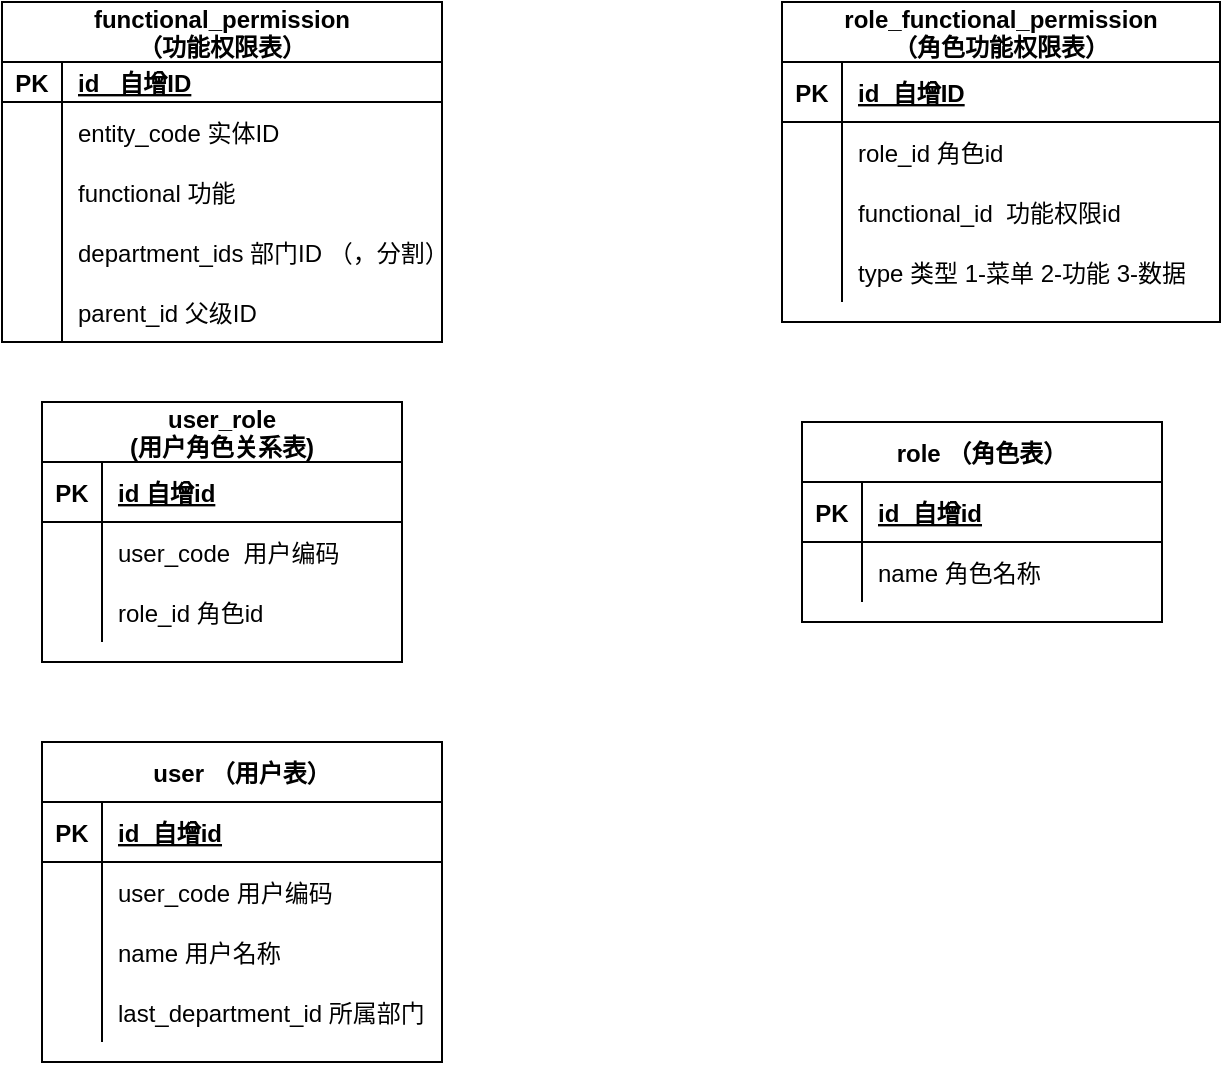<mxfile version="13.10.4" type="github">
  <diagram id="RQpqHFpnzPIUH-CM5aDS" name="Page-1">
    <mxGraphModel dx="922" dy="544" grid="1" gridSize="10" guides="1" tooltips="1" connect="1" arrows="1" fold="1" page="1" pageScale="1" pageWidth="827" pageHeight="1169" math="0" shadow="0">
      <root>
        <mxCell id="0" />
        <mxCell id="1" parent="0" />
        <mxCell id="1NheDvkulnPa5VNXS3Xh-5" value="functional_permission&#xa;（功能权限表）" style="shape=table;startSize=30;container=1;collapsible=1;childLayout=tableLayout;fixedRows=1;rowLines=0;fontStyle=1;align=center;resizeLast=1;" vertex="1" parent="1">
          <mxGeometry x="90" y="60" width="220" height="170" as="geometry" />
        </mxCell>
        <mxCell id="1NheDvkulnPa5VNXS3Xh-6" value="" style="shape=partialRectangle;collapsible=0;dropTarget=0;pointerEvents=0;fillColor=none;top=0;left=0;bottom=1;right=0;points=[[0,0.5],[1,0.5]];portConstraint=eastwest;" vertex="1" parent="1NheDvkulnPa5VNXS3Xh-5">
          <mxGeometry y="30" width="220" height="20" as="geometry" />
        </mxCell>
        <mxCell id="1NheDvkulnPa5VNXS3Xh-7" value="PK" style="shape=partialRectangle;connectable=0;fillColor=none;top=0;left=0;bottom=0;right=0;fontStyle=1;overflow=hidden;" vertex="1" parent="1NheDvkulnPa5VNXS3Xh-6">
          <mxGeometry width="30" height="20" as="geometry" />
        </mxCell>
        <mxCell id="1NheDvkulnPa5VNXS3Xh-8" value="id   自增ID" style="shape=partialRectangle;connectable=0;fillColor=none;top=0;left=0;bottom=0;right=0;align=left;spacingLeft=6;fontStyle=5;overflow=hidden;" vertex="1" parent="1NheDvkulnPa5VNXS3Xh-6">
          <mxGeometry x="30" width="190" height="20" as="geometry" />
        </mxCell>
        <mxCell id="1NheDvkulnPa5VNXS3Xh-9" value="" style="shape=partialRectangle;collapsible=0;dropTarget=0;pointerEvents=0;fillColor=none;top=0;left=0;bottom=0;right=0;points=[[0,0.5],[1,0.5]];portConstraint=eastwest;" vertex="1" parent="1NheDvkulnPa5VNXS3Xh-5">
          <mxGeometry y="50" width="220" height="30" as="geometry" />
        </mxCell>
        <mxCell id="1NheDvkulnPa5VNXS3Xh-10" value="" style="shape=partialRectangle;connectable=0;fillColor=none;top=0;left=0;bottom=0;right=0;editable=1;overflow=hidden;" vertex="1" parent="1NheDvkulnPa5VNXS3Xh-9">
          <mxGeometry width="30" height="30" as="geometry" />
        </mxCell>
        <mxCell id="1NheDvkulnPa5VNXS3Xh-11" value="entity_code 实体ID" style="shape=partialRectangle;connectable=0;fillColor=none;top=0;left=0;bottom=0;right=0;align=left;spacingLeft=6;overflow=hidden;" vertex="1" parent="1NheDvkulnPa5VNXS3Xh-9">
          <mxGeometry x="30" width="190" height="30" as="geometry" />
        </mxCell>
        <mxCell id="1NheDvkulnPa5VNXS3Xh-12" value="" style="shape=partialRectangle;collapsible=0;dropTarget=0;pointerEvents=0;fillColor=none;top=0;left=0;bottom=0;right=0;points=[[0,0.5],[1,0.5]];portConstraint=eastwest;" vertex="1" parent="1NheDvkulnPa5VNXS3Xh-5">
          <mxGeometry y="80" width="220" height="30" as="geometry" />
        </mxCell>
        <mxCell id="1NheDvkulnPa5VNXS3Xh-13" value="" style="shape=partialRectangle;connectable=0;fillColor=none;top=0;left=0;bottom=0;right=0;editable=1;overflow=hidden;" vertex="1" parent="1NheDvkulnPa5VNXS3Xh-12">
          <mxGeometry width="30" height="30" as="geometry" />
        </mxCell>
        <mxCell id="1NheDvkulnPa5VNXS3Xh-14" value="functional 功能" style="shape=partialRectangle;connectable=0;fillColor=none;top=0;left=0;bottom=0;right=0;align=left;spacingLeft=6;overflow=hidden;" vertex="1" parent="1NheDvkulnPa5VNXS3Xh-12">
          <mxGeometry x="30" width="190" height="30" as="geometry" />
        </mxCell>
        <mxCell id="1NheDvkulnPa5VNXS3Xh-15" value="" style="shape=partialRectangle;collapsible=0;dropTarget=0;pointerEvents=0;fillColor=none;top=0;left=0;bottom=0;right=0;points=[[0,0.5],[1,0.5]];portConstraint=eastwest;" vertex="1" parent="1NheDvkulnPa5VNXS3Xh-5">
          <mxGeometry y="110" width="220" height="30" as="geometry" />
        </mxCell>
        <mxCell id="1NheDvkulnPa5VNXS3Xh-16" value="" style="shape=partialRectangle;connectable=0;fillColor=none;top=0;left=0;bottom=0;right=0;editable=1;overflow=hidden;" vertex="1" parent="1NheDvkulnPa5VNXS3Xh-15">
          <mxGeometry width="30" height="30" as="geometry" />
        </mxCell>
        <mxCell id="1NheDvkulnPa5VNXS3Xh-17" value="department_ids 部门ID （，分割）" style="shape=partialRectangle;connectable=0;fillColor=none;top=0;left=0;bottom=0;right=0;align=left;spacingLeft=6;overflow=hidden;" vertex="1" parent="1NheDvkulnPa5VNXS3Xh-15">
          <mxGeometry x="30" width="190" height="30" as="geometry" />
        </mxCell>
        <mxCell id="1NheDvkulnPa5VNXS3Xh-47" style="shape=partialRectangle;collapsible=0;dropTarget=0;pointerEvents=0;fillColor=none;top=0;left=0;bottom=0;right=0;points=[[0,0.5],[1,0.5]];portConstraint=eastwest;" vertex="1" parent="1NheDvkulnPa5VNXS3Xh-5">
          <mxGeometry y="140" width="220" height="30" as="geometry" />
        </mxCell>
        <mxCell id="1NheDvkulnPa5VNXS3Xh-48" style="shape=partialRectangle;connectable=0;fillColor=none;top=0;left=0;bottom=0;right=0;editable=1;overflow=hidden;" vertex="1" parent="1NheDvkulnPa5VNXS3Xh-47">
          <mxGeometry width="30" height="30" as="geometry" />
        </mxCell>
        <mxCell id="1NheDvkulnPa5VNXS3Xh-49" value="parent_id 父级ID" style="shape=partialRectangle;connectable=0;fillColor=none;top=0;left=0;bottom=0;right=0;align=left;spacingLeft=6;overflow=hidden;" vertex="1" parent="1NheDvkulnPa5VNXS3Xh-47">
          <mxGeometry x="30" width="190" height="30" as="geometry" />
        </mxCell>
        <mxCell id="1NheDvkulnPa5VNXS3Xh-63" value="role_functional_permission&#xa;（角色功能权限表）" style="shape=table;startSize=30;container=1;collapsible=1;childLayout=tableLayout;fixedRows=1;rowLines=0;fontStyle=1;align=center;resizeLast=1;" vertex="1" parent="1">
          <mxGeometry x="480" y="60" width="219" height="160" as="geometry" />
        </mxCell>
        <mxCell id="1NheDvkulnPa5VNXS3Xh-64" value="" style="shape=partialRectangle;collapsible=0;dropTarget=0;pointerEvents=0;fillColor=none;top=0;left=0;bottom=1;right=0;points=[[0,0.5],[1,0.5]];portConstraint=eastwest;" vertex="1" parent="1NheDvkulnPa5VNXS3Xh-63">
          <mxGeometry y="30" width="219" height="30" as="geometry" />
        </mxCell>
        <mxCell id="1NheDvkulnPa5VNXS3Xh-65" value="PK" style="shape=partialRectangle;connectable=0;fillColor=none;top=0;left=0;bottom=0;right=0;fontStyle=1;overflow=hidden;" vertex="1" parent="1NheDvkulnPa5VNXS3Xh-64">
          <mxGeometry width="30" height="30" as="geometry" />
        </mxCell>
        <mxCell id="1NheDvkulnPa5VNXS3Xh-66" value="id  自增ID" style="shape=partialRectangle;connectable=0;fillColor=none;top=0;left=0;bottom=0;right=0;align=left;spacingLeft=6;fontStyle=5;overflow=hidden;" vertex="1" parent="1NheDvkulnPa5VNXS3Xh-64">
          <mxGeometry x="30" width="189" height="30" as="geometry" />
        </mxCell>
        <mxCell id="1NheDvkulnPa5VNXS3Xh-67" value="" style="shape=partialRectangle;collapsible=0;dropTarget=0;pointerEvents=0;fillColor=none;top=0;left=0;bottom=0;right=0;points=[[0,0.5],[1,0.5]];portConstraint=eastwest;" vertex="1" parent="1NheDvkulnPa5VNXS3Xh-63">
          <mxGeometry y="60" width="219" height="30" as="geometry" />
        </mxCell>
        <mxCell id="1NheDvkulnPa5VNXS3Xh-68" value="" style="shape=partialRectangle;connectable=0;fillColor=none;top=0;left=0;bottom=0;right=0;editable=1;overflow=hidden;" vertex="1" parent="1NheDvkulnPa5VNXS3Xh-67">
          <mxGeometry width="30" height="30" as="geometry" />
        </mxCell>
        <mxCell id="1NheDvkulnPa5VNXS3Xh-69" value="role_id 角色id" style="shape=partialRectangle;connectable=0;fillColor=none;top=0;left=0;bottom=0;right=0;align=left;spacingLeft=6;overflow=hidden;" vertex="1" parent="1NheDvkulnPa5VNXS3Xh-67">
          <mxGeometry x="30" width="189" height="30" as="geometry" />
        </mxCell>
        <mxCell id="1NheDvkulnPa5VNXS3Xh-70" value="" style="shape=partialRectangle;collapsible=0;dropTarget=0;pointerEvents=0;fillColor=none;top=0;left=0;bottom=0;right=0;points=[[0,0.5],[1,0.5]];portConstraint=eastwest;" vertex="1" parent="1NheDvkulnPa5VNXS3Xh-63">
          <mxGeometry y="90" width="219" height="30" as="geometry" />
        </mxCell>
        <mxCell id="1NheDvkulnPa5VNXS3Xh-71" value="" style="shape=partialRectangle;connectable=0;fillColor=none;top=0;left=0;bottom=0;right=0;editable=1;overflow=hidden;" vertex="1" parent="1NheDvkulnPa5VNXS3Xh-70">
          <mxGeometry width="30" height="30" as="geometry" />
        </mxCell>
        <mxCell id="1NheDvkulnPa5VNXS3Xh-72" value="functional_id  功能权限id" style="shape=partialRectangle;connectable=0;fillColor=none;top=0;left=0;bottom=0;right=0;align=left;spacingLeft=6;overflow=hidden;" vertex="1" parent="1NheDvkulnPa5VNXS3Xh-70">
          <mxGeometry x="30" width="189" height="30" as="geometry" />
        </mxCell>
        <mxCell id="1NheDvkulnPa5VNXS3Xh-73" value="" style="shape=partialRectangle;collapsible=0;dropTarget=0;pointerEvents=0;fillColor=none;top=0;left=0;bottom=0;right=0;points=[[0,0.5],[1,0.5]];portConstraint=eastwest;" vertex="1" parent="1NheDvkulnPa5VNXS3Xh-63">
          <mxGeometry y="120" width="219" height="30" as="geometry" />
        </mxCell>
        <mxCell id="1NheDvkulnPa5VNXS3Xh-74" value="" style="shape=partialRectangle;connectable=0;fillColor=none;top=0;left=0;bottom=0;right=0;editable=1;overflow=hidden;" vertex="1" parent="1NheDvkulnPa5VNXS3Xh-73">
          <mxGeometry width="30" height="30" as="geometry" />
        </mxCell>
        <mxCell id="1NheDvkulnPa5VNXS3Xh-75" value="type 类型 1-菜单 2-功能 3-数据" style="shape=partialRectangle;connectable=0;fillColor=none;top=0;left=0;bottom=0;right=0;align=left;spacingLeft=6;overflow=hidden;" vertex="1" parent="1NheDvkulnPa5VNXS3Xh-73">
          <mxGeometry x="30" width="189" height="30" as="geometry" />
        </mxCell>
        <mxCell id="1NheDvkulnPa5VNXS3Xh-76" value="role （角色表）" style="shape=table;startSize=30;container=1;collapsible=1;childLayout=tableLayout;fixedRows=1;rowLines=0;fontStyle=1;align=center;resizeLast=1;" vertex="1" parent="1">
          <mxGeometry x="490" y="270" width="180" height="100" as="geometry" />
        </mxCell>
        <mxCell id="1NheDvkulnPa5VNXS3Xh-77" value="" style="shape=partialRectangle;collapsible=0;dropTarget=0;pointerEvents=0;fillColor=none;top=0;left=0;bottom=1;right=0;points=[[0,0.5],[1,0.5]];portConstraint=eastwest;" vertex="1" parent="1NheDvkulnPa5VNXS3Xh-76">
          <mxGeometry y="30" width="180" height="30" as="geometry" />
        </mxCell>
        <mxCell id="1NheDvkulnPa5VNXS3Xh-78" value="PK" style="shape=partialRectangle;connectable=0;fillColor=none;top=0;left=0;bottom=0;right=0;fontStyle=1;overflow=hidden;" vertex="1" parent="1NheDvkulnPa5VNXS3Xh-77">
          <mxGeometry width="30" height="30" as="geometry" />
        </mxCell>
        <mxCell id="1NheDvkulnPa5VNXS3Xh-79" value="id  自增id" style="shape=partialRectangle;connectable=0;fillColor=none;top=0;left=0;bottom=0;right=0;align=left;spacingLeft=6;fontStyle=5;overflow=hidden;" vertex="1" parent="1NheDvkulnPa5VNXS3Xh-77">
          <mxGeometry x="30" width="150" height="30" as="geometry" />
        </mxCell>
        <mxCell id="1NheDvkulnPa5VNXS3Xh-80" value="" style="shape=partialRectangle;collapsible=0;dropTarget=0;pointerEvents=0;fillColor=none;top=0;left=0;bottom=0;right=0;points=[[0,0.5],[1,0.5]];portConstraint=eastwest;" vertex="1" parent="1NheDvkulnPa5VNXS3Xh-76">
          <mxGeometry y="60" width="180" height="30" as="geometry" />
        </mxCell>
        <mxCell id="1NheDvkulnPa5VNXS3Xh-81" value="" style="shape=partialRectangle;connectable=0;fillColor=none;top=0;left=0;bottom=0;right=0;editable=1;overflow=hidden;" vertex="1" parent="1NheDvkulnPa5VNXS3Xh-80">
          <mxGeometry width="30" height="30" as="geometry" />
        </mxCell>
        <mxCell id="1NheDvkulnPa5VNXS3Xh-82" value="name 角色名称" style="shape=partialRectangle;connectable=0;fillColor=none;top=0;left=0;bottom=0;right=0;align=left;spacingLeft=6;overflow=hidden;" vertex="1" parent="1NheDvkulnPa5VNXS3Xh-80">
          <mxGeometry x="30" width="150" height="30" as="geometry" />
        </mxCell>
        <mxCell id="1NheDvkulnPa5VNXS3Xh-89" value="user_role &#xa;(用户角色关系表)" style="shape=table;startSize=30;container=1;collapsible=1;childLayout=tableLayout;fixedRows=1;rowLines=0;fontStyle=1;align=center;resizeLast=1;" vertex="1" parent="1">
          <mxGeometry x="110" y="260" width="180" height="130" as="geometry" />
        </mxCell>
        <mxCell id="1NheDvkulnPa5VNXS3Xh-90" value="" style="shape=partialRectangle;collapsible=0;dropTarget=0;pointerEvents=0;fillColor=none;top=0;left=0;bottom=1;right=0;points=[[0,0.5],[1,0.5]];portConstraint=eastwest;" vertex="1" parent="1NheDvkulnPa5VNXS3Xh-89">
          <mxGeometry y="30" width="180" height="30" as="geometry" />
        </mxCell>
        <mxCell id="1NheDvkulnPa5VNXS3Xh-91" value="PK" style="shape=partialRectangle;connectable=0;fillColor=none;top=0;left=0;bottom=0;right=0;fontStyle=1;overflow=hidden;" vertex="1" parent="1NheDvkulnPa5VNXS3Xh-90">
          <mxGeometry width="30" height="30" as="geometry" />
        </mxCell>
        <mxCell id="1NheDvkulnPa5VNXS3Xh-92" value="id 自增id" style="shape=partialRectangle;connectable=0;fillColor=none;top=0;left=0;bottom=0;right=0;align=left;spacingLeft=6;fontStyle=5;overflow=hidden;" vertex="1" parent="1NheDvkulnPa5VNXS3Xh-90">
          <mxGeometry x="30" width="150" height="30" as="geometry" />
        </mxCell>
        <mxCell id="1NheDvkulnPa5VNXS3Xh-93" value="" style="shape=partialRectangle;collapsible=0;dropTarget=0;pointerEvents=0;fillColor=none;top=0;left=0;bottom=0;right=0;points=[[0,0.5],[1,0.5]];portConstraint=eastwest;" vertex="1" parent="1NheDvkulnPa5VNXS3Xh-89">
          <mxGeometry y="60" width="180" height="30" as="geometry" />
        </mxCell>
        <mxCell id="1NheDvkulnPa5VNXS3Xh-94" value="" style="shape=partialRectangle;connectable=0;fillColor=none;top=0;left=0;bottom=0;right=0;editable=1;overflow=hidden;" vertex="1" parent="1NheDvkulnPa5VNXS3Xh-93">
          <mxGeometry width="30" height="30" as="geometry" />
        </mxCell>
        <mxCell id="1NheDvkulnPa5VNXS3Xh-95" value="user_code  用户编码" style="shape=partialRectangle;connectable=0;fillColor=none;top=0;left=0;bottom=0;right=0;align=left;spacingLeft=6;overflow=hidden;" vertex="1" parent="1NheDvkulnPa5VNXS3Xh-93">
          <mxGeometry x="30" width="150" height="30" as="geometry" />
        </mxCell>
        <mxCell id="1NheDvkulnPa5VNXS3Xh-96" value="" style="shape=partialRectangle;collapsible=0;dropTarget=0;pointerEvents=0;fillColor=none;top=0;left=0;bottom=0;right=0;points=[[0,0.5],[1,0.5]];portConstraint=eastwest;" vertex="1" parent="1NheDvkulnPa5VNXS3Xh-89">
          <mxGeometry y="90" width="180" height="30" as="geometry" />
        </mxCell>
        <mxCell id="1NheDvkulnPa5VNXS3Xh-97" value="" style="shape=partialRectangle;connectable=0;fillColor=none;top=0;left=0;bottom=0;right=0;editable=1;overflow=hidden;" vertex="1" parent="1NheDvkulnPa5VNXS3Xh-96">
          <mxGeometry width="30" height="30" as="geometry" />
        </mxCell>
        <mxCell id="1NheDvkulnPa5VNXS3Xh-98" value="role_id 角色id" style="shape=partialRectangle;connectable=0;fillColor=none;top=0;left=0;bottom=0;right=0;align=left;spacingLeft=6;overflow=hidden;" vertex="1" parent="1NheDvkulnPa5VNXS3Xh-96">
          <mxGeometry x="30" width="150" height="30" as="geometry" />
        </mxCell>
        <mxCell id="1NheDvkulnPa5VNXS3Xh-102" value="user （用户表）" style="shape=table;startSize=30;container=1;collapsible=1;childLayout=tableLayout;fixedRows=1;rowLines=0;fontStyle=1;align=center;resizeLast=1;" vertex="1" parent="1">
          <mxGeometry x="110" y="430" width="200" height="160" as="geometry" />
        </mxCell>
        <mxCell id="1NheDvkulnPa5VNXS3Xh-103" value="" style="shape=partialRectangle;collapsible=0;dropTarget=0;pointerEvents=0;fillColor=none;top=0;left=0;bottom=1;right=0;points=[[0,0.5],[1,0.5]];portConstraint=eastwest;" vertex="1" parent="1NheDvkulnPa5VNXS3Xh-102">
          <mxGeometry y="30" width="200" height="30" as="geometry" />
        </mxCell>
        <mxCell id="1NheDvkulnPa5VNXS3Xh-104" value="PK" style="shape=partialRectangle;connectable=0;fillColor=none;top=0;left=0;bottom=0;right=0;fontStyle=1;overflow=hidden;" vertex="1" parent="1NheDvkulnPa5VNXS3Xh-103">
          <mxGeometry width="30" height="30" as="geometry" />
        </mxCell>
        <mxCell id="1NheDvkulnPa5VNXS3Xh-105" value="id  自增id" style="shape=partialRectangle;connectable=0;fillColor=none;top=0;left=0;bottom=0;right=0;align=left;spacingLeft=6;fontStyle=5;overflow=hidden;" vertex="1" parent="1NheDvkulnPa5VNXS3Xh-103">
          <mxGeometry x="30" width="170" height="30" as="geometry" />
        </mxCell>
        <mxCell id="1NheDvkulnPa5VNXS3Xh-106" value="" style="shape=partialRectangle;collapsible=0;dropTarget=0;pointerEvents=0;fillColor=none;top=0;left=0;bottom=0;right=0;points=[[0,0.5],[1,0.5]];portConstraint=eastwest;" vertex="1" parent="1NheDvkulnPa5VNXS3Xh-102">
          <mxGeometry y="60" width="200" height="30" as="geometry" />
        </mxCell>
        <mxCell id="1NheDvkulnPa5VNXS3Xh-107" value="" style="shape=partialRectangle;connectable=0;fillColor=none;top=0;left=0;bottom=0;right=0;editable=1;overflow=hidden;" vertex="1" parent="1NheDvkulnPa5VNXS3Xh-106">
          <mxGeometry width="30" height="30" as="geometry" />
        </mxCell>
        <mxCell id="1NheDvkulnPa5VNXS3Xh-108" value="user_code 用户编码" style="shape=partialRectangle;connectable=0;fillColor=none;top=0;left=0;bottom=0;right=0;align=left;spacingLeft=6;overflow=hidden;" vertex="1" parent="1NheDvkulnPa5VNXS3Xh-106">
          <mxGeometry x="30" width="170" height="30" as="geometry" />
        </mxCell>
        <mxCell id="1NheDvkulnPa5VNXS3Xh-109" value="" style="shape=partialRectangle;collapsible=0;dropTarget=0;pointerEvents=0;fillColor=none;top=0;left=0;bottom=0;right=0;points=[[0,0.5],[1,0.5]];portConstraint=eastwest;" vertex="1" parent="1NheDvkulnPa5VNXS3Xh-102">
          <mxGeometry y="90" width="200" height="30" as="geometry" />
        </mxCell>
        <mxCell id="1NheDvkulnPa5VNXS3Xh-110" value="" style="shape=partialRectangle;connectable=0;fillColor=none;top=0;left=0;bottom=0;right=0;editable=1;overflow=hidden;" vertex="1" parent="1NheDvkulnPa5VNXS3Xh-109">
          <mxGeometry width="30" height="30" as="geometry" />
        </mxCell>
        <mxCell id="1NheDvkulnPa5VNXS3Xh-111" value="name 用户名称" style="shape=partialRectangle;connectable=0;fillColor=none;top=0;left=0;bottom=0;right=0;align=left;spacingLeft=6;overflow=hidden;" vertex="1" parent="1NheDvkulnPa5VNXS3Xh-109">
          <mxGeometry x="30" width="170" height="30" as="geometry" />
        </mxCell>
        <mxCell id="1NheDvkulnPa5VNXS3Xh-112" value="" style="shape=partialRectangle;collapsible=0;dropTarget=0;pointerEvents=0;fillColor=none;top=0;left=0;bottom=0;right=0;points=[[0,0.5],[1,0.5]];portConstraint=eastwest;" vertex="1" parent="1NheDvkulnPa5VNXS3Xh-102">
          <mxGeometry y="120" width="200" height="30" as="geometry" />
        </mxCell>
        <mxCell id="1NheDvkulnPa5VNXS3Xh-113" value="" style="shape=partialRectangle;connectable=0;fillColor=none;top=0;left=0;bottom=0;right=0;editable=1;overflow=hidden;" vertex="1" parent="1NheDvkulnPa5VNXS3Xh-112">
          <mxGeometry width="30" height="30" as="geometry" />
        </mxCell>
        <mxCell id="1NheDvkulnPa5VNXS3Xh-114" value="last_department_id 所属部门" style="shape=partialRectangle;connectable=0;fillColor=none;top=0;left=0;bottom=0;right=0;align=left;spacingLeft=6;overflow=hidden;" vertex="1" parent="1NheDvkulnPa5VNXS3Xh-112">
          <mxGeometry x="30" width="170" height="30" as="geometry" />
        </mxCell>
      </root>
    </mxGraphModel>
  </diagram>
</mxfile>

